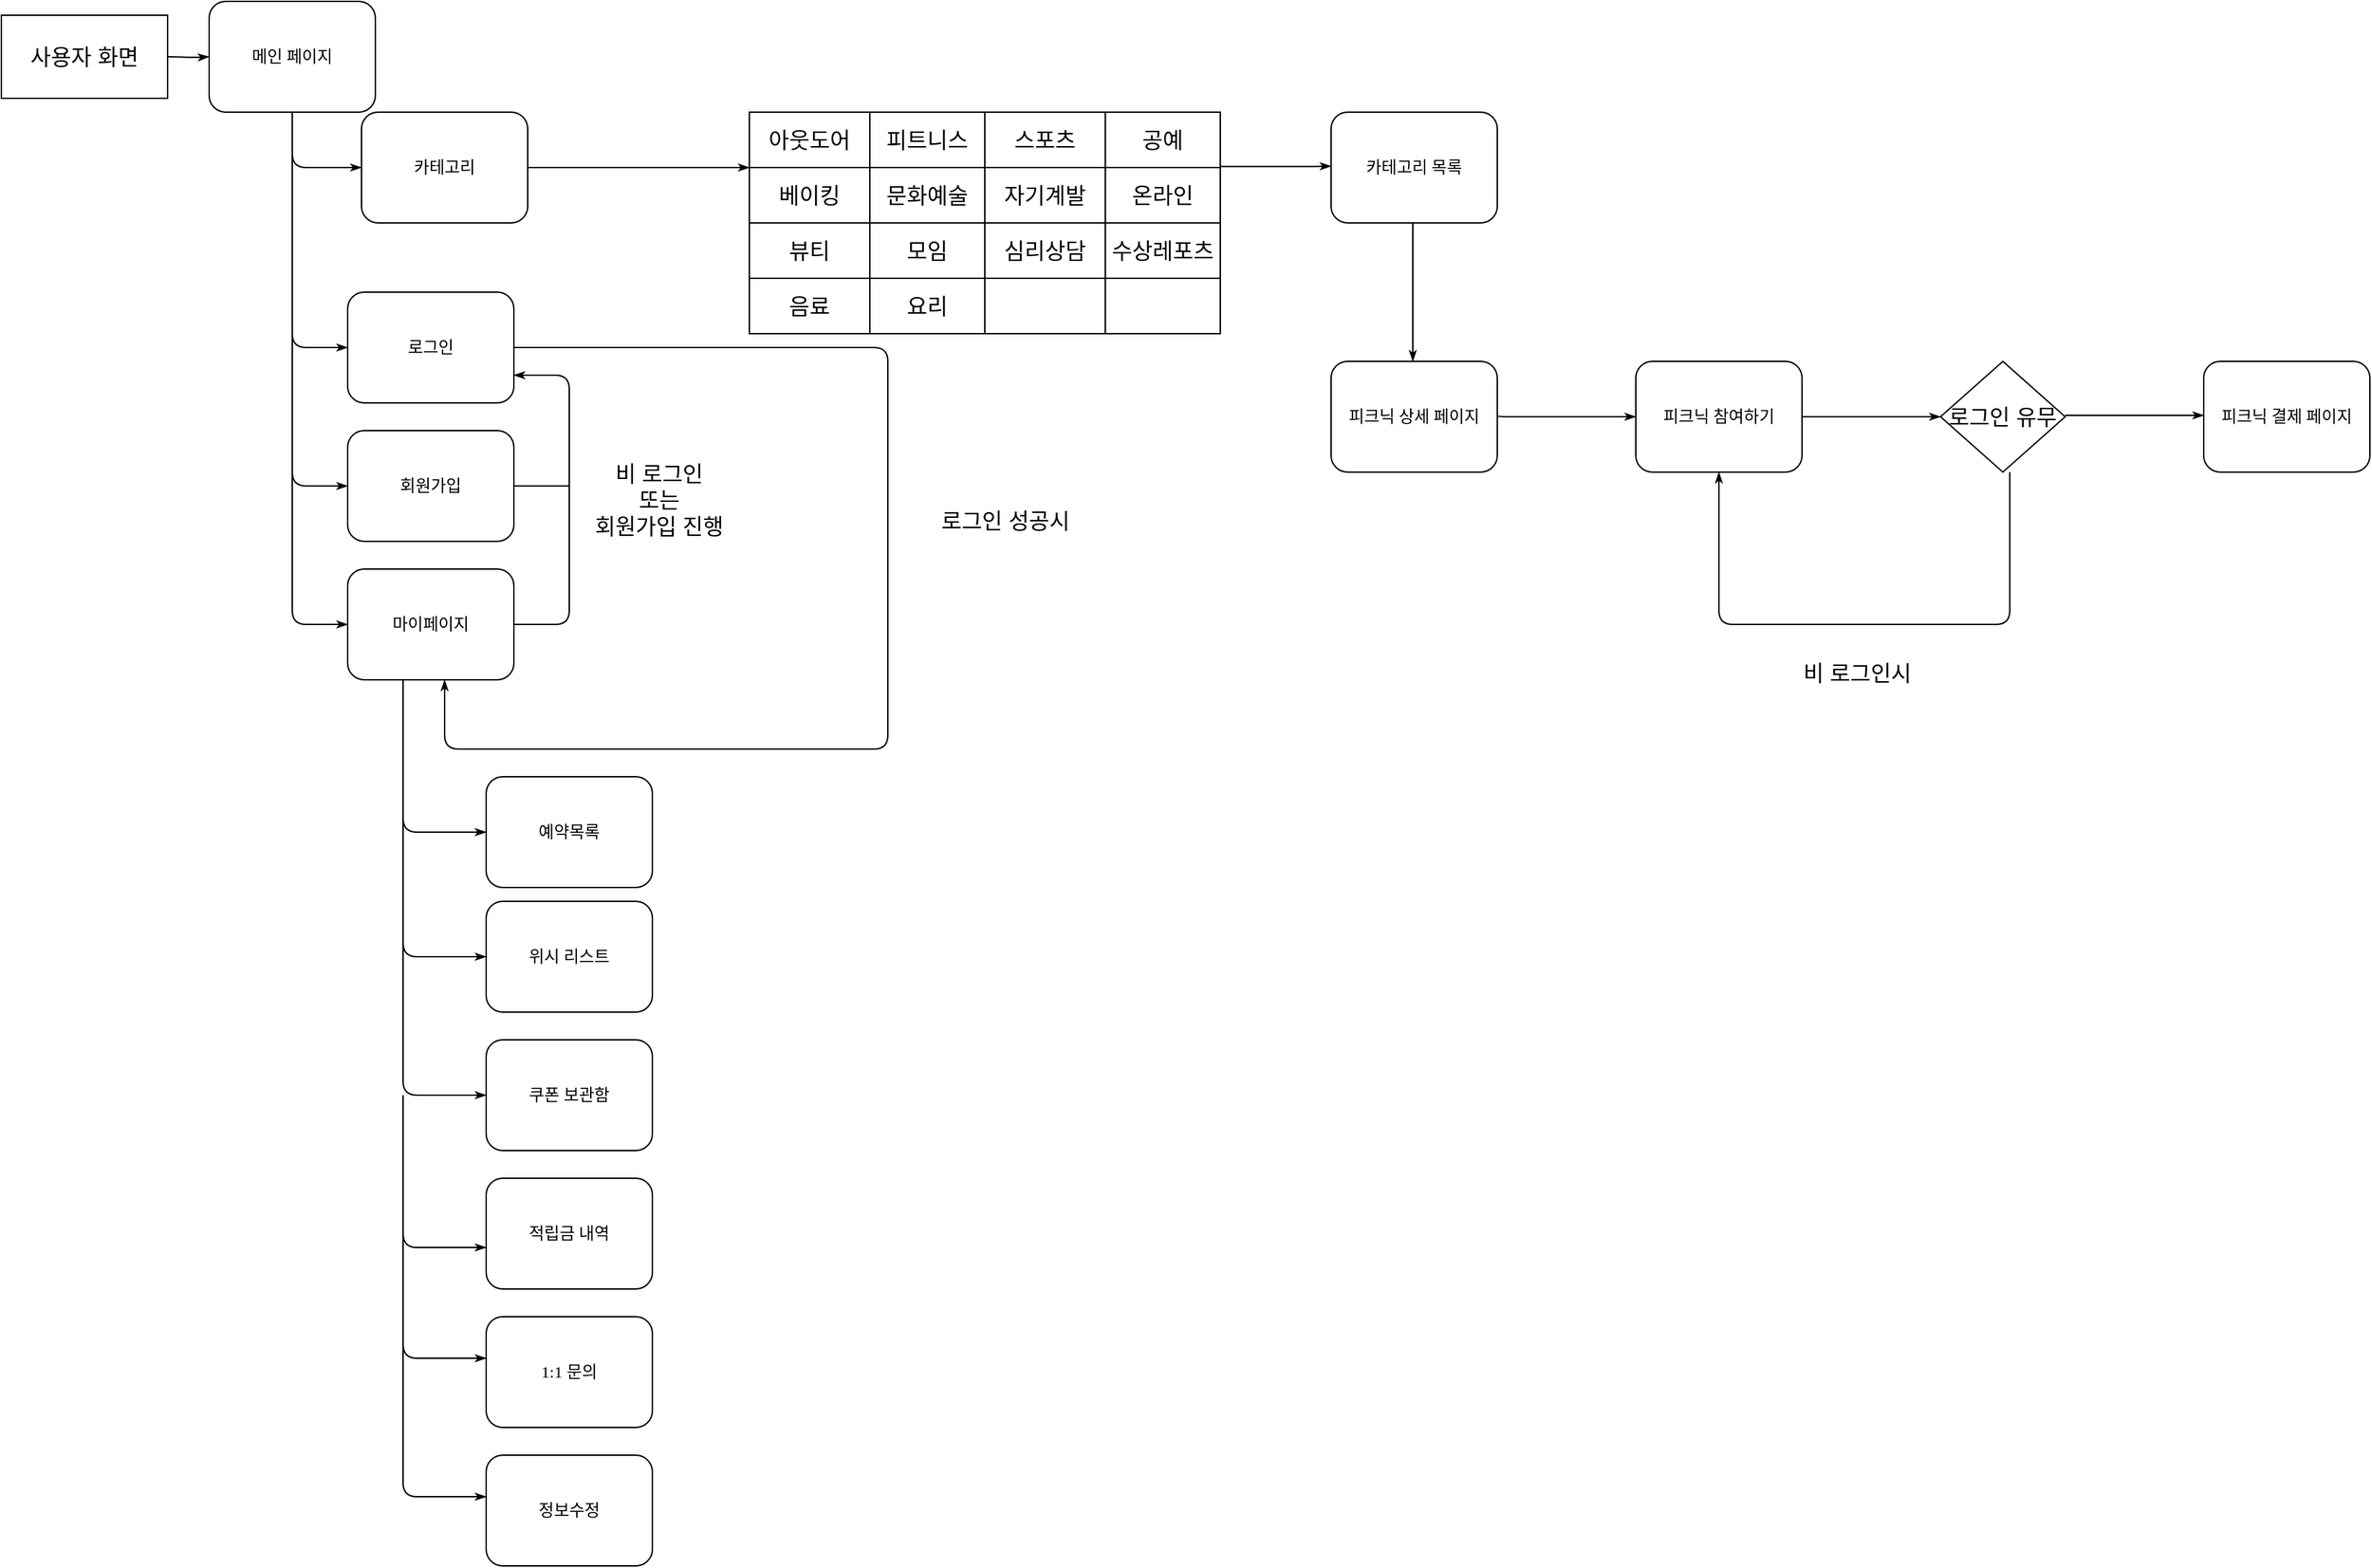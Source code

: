 <mxfile version="20.7.4" type="github">
  <diagram name="Page-1" id="8ce9d11a-91a2-4d17-14d8-a56ed91bf033">
    <mxGraphModel dx="2100" dy="1262" grid="1" gridSize="10" guides="1" tooltips="1" connect="1" arrows="1" fold="1" page="1" pageScale="1" pageWidth="1100" pageHeight="850" background="none" math="0" shadow="0">
      <root>
        <mxCell id="0" />
        <mxCell id="1" parent="0" />
        <mxCell id="17ea667e15c223fc-28" style="edgeStyle=orthogonalEdgeStyle;rounded=1;html=1;labelBackgroundColor=none;startArrow=none;startFill=0;startSize=5;endArrow=classicThin;endFill=1;endSize=5;jettySize=auto;orthogonalLoop=1;strokeWidth=1;fontFamily=Verdana;fontSize=8" parent="1" target="17ea667e15c223fc-2" edge="1">
          <mxGeometry relative="1" as="geometry">
            <mxPoint x="150" y="100.0" as="sourcePoint" />
          </mxGeometry>
        </mxCell>
        <mxCell id="17ea667e15c223fc-29" style="edgeStyle=orthogonalEdgeStyle;rounded=1;html=1;labelBackgroundColor=none;startArrow=none;startFill=0;startSize=5;endArrow=classicThin;endFill=1;endSize=5;jettySize=auto;orthogonalLoop=1;strokeWidth=1;fontFamily=Verdana;fontSize=8;entryX=0;entryY=0.5;entryDx=0;entryDy=0;" parent="1" source="17ea667e15c223fc-2" target="4_AV6_FORpatrc1L-18p-110" edge="1">
          <mxGeometry relative="1" as="geometry">
            <mxPoint x="240" y="230" as="targetPoint" />
            <Array as="points">
              <mxPoint x="240" y="180" />
              <mxPoint x="280" y="180" />
            </Array>
          </mxGeometry>
        </mxCell>
        <mxCell id="17ea667e15c223fc-2" value="메인 페이지" style="rounded=1;whiteSpace=wrap;html=1;shadow=0;labelBackgroundColor=none;strokeWidth=1;fontFamily=Verdana;fontSize=12;align=center;" parent="1" vertex="1">
          <mxGeometry x="180" y="60" width="120" height="80" as="geometry" />
        </mxCell>
        <mxCell id="4_AV6_FORpatrc1L-18p-1" value="사용자 화면" style="rounded=0;whiteSpace=wrap;html=1;fontSize=16;" vertex="1" parent="1">
          <mxGeometry x="30" y="70" width="120" height="60" as="geometry" />
        </mxCell>
        <mxCell id="4_AV6_FORpatrc1L-18p-110" value="카테고리" style="rounded=1;whiteSpace=wrap;html=1;shadow=0;labelBackgroundColor=none;strokeWidth=1;fontFamily=Verdana;fontSize=12;align=center;" vertex="1" parent="1">
          <mxGeometry x="290" y="140" width="120" height="80" as="geometry" />
        </mxCell>
        <mxCell id="4_AV6_FORpatrc1L-18p-113" style="edgeStyle=orthogonalEdgeStyle;rounded=1;html=1;labelBackgroundColor=none;startArrow=none;startFill=0;startSize=5;endArrow=classicThin;endFill=1;endSize=5;jettySize=auto;orthogonalLoop=1;strokeWidth=1;fontFamily=Verdana;fontSize=8;entryX=0;entryY=0.5;entryDx=0;entryDy=0;" edge="1" parent="1">
          <mxGeometry relative="1" as="geometry">
            <mxPoint x="240" y="170" as="sourcePoint" />
            <mxPoint x="280" y="310" as="targetPoint" />
            <Array as="points">
              <mxPoint x="240" y="310" />
            </Array>
          </mxGeometry>
        </mxCell>
        <mxCell id="4_AV6_FORpatrc1L-18p-114" value="로그인" style="rounded=1;whiteSpace=wrap;html=1;shadow=0;labelBackgroundColor=none;strokeWidth=1;fontFamily=Verdana;fontSize=12;align=center;" vertex="1" parent="1">
          <mxGeometry x="280" y="270" width="120" height="80" as="geometry" />
        </mxCell>
        <mxCell id="4_AV6_FORpatrc1L-18p-115" style="edgeStyle=orthogonalEdgeStyle;rounded=1;html=1;labelBackgroundColor=none;startArrow=none;startFill=0;startSize=5;endArrow=classicThin;endFill=1;endSize=5;jettySize=auto;orthogonalLoop=1;strokeWidth=1;fontFamily=Verdana;fontSize=8;entryX=0;entryY=0.5;entryDx=0;entryDy=0;" edge="1" parent="1">
          <mxGeometry relative="1" as="geometry">
            <mxPoint x="240" y="300" as="sourcePoint" />
            <mxPoint x="280" y="410" as="targetPoint" />
            <Array as="points">
              <mxPoint x="240" y="410" />
            </Array>
          </mxGeometry>
        </mxCell>
        <mxCell id="4_AV6_FORpatrc1L-18p-116" value="회원가입" style="rounded=1;whiteSpace=wrap;html=1;shadow=0;labelBackgroundColor=none;strokeWidth=1;fontFamily=Verdana;fontSize=12;align=center;" vertex="1" parent="1">
          <mxGeometry x="280" y="370" width="120" height="80" as="geometry" />
        </mxCell>
        <mxCell id="4_AV6_FORpatrc1L-18p-117" style="edgeStyle=orthogonalEdgeStyle;rounded=1;html=1;labelBackgroundColor=none;startArrow=none;startFill=0;startSize=5;endArrow=classicThin;endFill=1;endSize=5;jettySize=auto;orthogonalLoop=1;strokeWidth=1;fontFamily=Verdana;fontSize=8;entryX=0;entryY=0.5;entryDx=0;entryDy=0;" edge="1" parent="1">
          <mxGeometry x="0.467" y="-50" relative="1" as="geometry">
            <mxPoint x="240" y="400" as="sourcePoint" />
            <mxPoint x="280" y="510" as="targetPoint" />
            <Array as="points">
              <mxPoint x="240" y="510" />
            </Array>
            <mxPoint x="-1" as="offset" />
          </mxGeometry>
        </mxCell>
        <mxCell id="4_AV6_FORpatrc1L-18p-118" value="마이페이지" style="rounded=1;whiteSpace=wrap;html=1;shadow=0;labelBackgroundColor=none;strokeWidth=1;fontFamily=Verdana;fontSize=12;align=center;" vertex="1" parent="1">
          <mxGeometry x="280" y="470" width="120" height="80" as="geometry" />
        </mxCell>
        <mxCell id="4_AV6_FORpatrc1L-18p-120" style="edgeStyle=orthogonalEdgeStyle;rounded=1;html=1;labelBackgroundColor=none;startArrow=none;startFill=0;startSize=5;endArrow=classicThin;endFill=1;endSize=5;jettySize=auto;orthogonalLoop=1;strokeWidth=1;fontFamily=Verdana;fontSize=8;exitX=1;exitY=0.5;exitDx=0;exitDy=0;entryX=1;entryY=0.75;entryDx=0;entryDy=0;" edge="1" parent="1" source="4_AV6_FORpatrc1L-18p-118" target="4_AV6_FORpatrc1L-18p-114">
          <mxGeometry x="0.467" y="-50" relative="1" as="geometry">
            <mxPoint x="500" y="450" as="sourcePoint" />
            <mxPoint x="440" y="310" as="targetPoint" />
            <Array as="points">
              <mxPoint x="440" y="510" />
              <mxPoint x="440" y="330" />
            </Array>
            <mxPoint x="-1" as="offset" />
          </mxGeometry>
        </mxCell>
        <mxCell id="4_AV6_FORpatrc1L-18p-121" value="비 로그인&lt;br&gt;또는&lt;br&gt;회원가입 진행" style="text;strokeColor=none;fillColor=none;html=1;align=center;verticalAlign=middle;whiteSpace=wrap;rounded=0;fontSize=16;" vertex="1" parent="1">
          <mxGeometry x="450" y="370" width="110" height="100" as="geometry" />
        </mxCell>
        <mxCell id="4_AV6_FORpatrc1L-18p-123" style="edgeStyle=orthogonalEdgeStyle;rounded=1;html=1;labelBackgroundColor=none;startArrow=none;startFill=0;startSize=5;endArrow=classicThin;endFill=1;endSize=5;jettySize=auto;orthogonalLoop=1;strokeWidth=1;fontFamily=Verdana;fontSize=8;exitX=1;exitY=0.5;exitDx=0;exitDy=0;" edge="1" parent="1" source="4_AV6_FORpatrc1L-18p-114">
          <mxGeometry x="1" y="163" relative="1" as="geometry">
            <mxPoint x="470" y="210" as="sourcePoint" />
            <mxPoint x="350" y="550" as="targetPoint" />
            <Array as="points">
              <mxPoint x="670" y="310" />
              <mxPoint x="670" y="600" />
              <mxPoint x="350" y="600" />
              <mxPoint x="350" y="550" />
            </Array>
            <mxPoint x="160" y="133" as="offset" />
          </mxGeometry>
        </mxCell>
        <mxCell id="4_AV6_FORpatrc1L-18p-124" value="로그인 성공시" style="text;strokeColor=none;fillColor=none;html=1;align=center;verticalAlign=middle;whiteSpace=wrap;rounded=0;fontSize=16;" vertex="1" parent="1">
          <mxGeometry x="700" y="420" width="110" height="30" as="geometry" />
        </mxCell>
        <mxCell id="4_AV6_FORpatrc1L-18p-126" value="" style="endArrow=none;html=1;rounded=0;fontSize=12;startSize=14;endSize=14;sourcePerimeterSpacing=8;targetPerimeterSpacing=8;curved=1;" edge="1" parent="1">
          <mxGeometry width="50" height="50" relative="1" as="geometry">
            <mxPoint x="440" y="410" as="sourcePoint" />
            <mxPoint x="400" y="410" as="targetPoint" />
          </mxGeometry>
        </mxCell>
        <mxCell id="4_AV6_FORpatrc1L-18p-129" style="edgeStyle=orthogonalEdgeStyle;rounded=1;html=1;labelBackgroundColor=none;startArrow=none;startFill=0;startSize=5;endArrow=classicThin;endFill=1;endSize=5;jettySize=auto;orthogonalLoop=1;strokeWidth=1;fontFamily=Verdana;fontSize=8;exitX=1;exitY=0.5;exitDx=0;exitDy=0;entryX=0;entryY=0.5;entryDx=0;entryDy=0;" edge="1" parent="1" source="4_AV6_FORpatrc1L-18p-110">
          <mxGeometry x="1" y="163" relative="1" as="geometry">
            <mxPoint x="410" y="320" as="sourcePoint" />
            <mxPoint x="570" y="180" as="targetPoint" />
            <Array as="points" />
            <mxPoint x="160" y="133" as="offset" />
          </mxGeometry>
        </mxCell>
        <mxCell id="4_AV6_FORpatrc1L-18p-145" value="" style="shape=table;html=1;whiteSpace=wrap;startSize=0;container=1;collapsible=0;childLayout=tableLayout;fontSize=16;" vertex="1" parent="1">
          <mxGeometry x="570" y="140" width="340" height="160" as="geometry" />
        </mxCell>
        <mxCell id="4_AV6_FORpatrc1L-18p-146" value="" style="shape=tableRow;horizontal=0;startSize=0;swimlaneHead=0;swimlaneBody=0;top=0;left=0;bottom=0;right=0;collapsible=0;dropTarget=0;fillColor=none;points=[[0,0.5],[1,0.5]];portConstraint=eastwest;fontSize=16;" vertex="1" parent="4_AV6_FORpatrc1L-18p-145">
          <mxGeometry width="340" height="40" as="geometry" />
        </mxCell>
        <mxCell id="4_AV6_FORpatrc1L-18p-158" value="아웃도어" style="shape=partialRectangle;html=1;whiteSpace=wrap;connectable=0;fillColor=none;top=0;left=0;bottom=0;right=0;overflow=hidden;fontSize=16;" vertex="1" parent="4_AV6_FORpatrc1L-18p-146">
          <mxGeometry width="87" height="40" as="geometry">
            <mxRectangle width="87" height="40" as="alternateBounds" />
          </mxGeometry>
        </mxCell>
        <mxCell id="4_AV6_FORpatrc1L-18p-147" value="피트니스" style="shape=partialRectangle;html=1;whiteSpace=wrap;connectable=0;fillColor=none;top=0;left=0;bottom=0;right=0;overflow=hidden;fontSize=16;" vertex="1" parent="4_AV6_FORpatrc1L-18p-146">
          <mxGeometry x="87" width="83" height="40" as="geometry">
            <mxRectangle width="83" height="40" as="alternateBounds" />
          </mxGeometry>
        </mxCell>
        <mxCell id="4_AV6_FORpatrc1L-18p-148" value="스포츠" style="shape=partialRectangle;html=1;whiteSpace=wrap;connectable=0;fillColor=none;top=0;left=0;bottom=0;right=0;overflow=hidden;fontSize=16;" vertex="1" parent="4_AV6_FORpatrc1L-18p-146">
          <mxGeometry x="170" width="87" height="40" as="geometry">
            <mxRectangle width="87" height="40" as="alternateBounds" />
          </mxGeometry>
        </mxCell>
        <mxCell id="4_AV6_FORpatrc1L-18p-149" value="공예" style="shape=partialRectangle;html=1;whiteSpace=wrap;connectable=0;fillColor=none;top=0;left=0;bottom=0;right=0;overflow=hidden;fontSize=16;" vertex="1" parent="4_AV6_FORpatrc1L-18p-146">
          <mxGeometry x="257" width="83" height="40" as="geometry">
            <mxRectangle width="83" height="40" as="alternateBounds" />
          </mxGeometry>
        </mxCell>
        <mxCell id="4_AV6_FORpatrc1L-18p-150" value="" style="shape=tableRow;horizontal=0;startSize=0;swimlaneHead=0;swimlaneBody=0;top=0;left=0;bottom=0;right=0;collapsible=0;dropTarget=0;fillColor=none;points=[[0,0.5],[1,0.5]];portConstraint=eastwest;fontSize=16;" vertex="1" parent="4_AV6_FORpatrc1L-18p-145">
          <mxGeometry y="40" width="340" height="40" as="geometry" />
        </mxCell>
        <mxCell id="4_AV6_FORpatrc1L-18p-159" value="베이킹" style="shape=partialRectangle;html=1;whiteSpace=wrap;connectable=0;fillColor=none;top=0;left=0;bottom=0;right=0;overflow=hidden;fontSize=16;" vertex="1" parent="4_AV6_FORpatrc1L-18p-150">
          <mxGeometry width="87" height="40" as="geometry">
            <mxRectangle width="87" height="40" as="alternateBounds" />
          </mxGeometry>
        </mxCell>
        <mxCell id="4_AV6_FORpatrc1L-18p-151" value="문화예술" style="shape=partialRectangle;html=1;whiteSpace=wrap;connectable=0;fillColor=none;top=0;left=0;bottom=0;right=0;overflow=hidden;fontSize=16;" vertex="1" parent="4_AV6_FORpatrc1L-18p-150">
          <mxGeometry x="87" width="83" height="40" as="geometry">
            <mxRectangle width="83" height="40" as="alternateBounds" />
          </mxGeometry>
        </mxCell>
        <mxCell id="4_AV6_FORpatrc1L-18p-152" value="자기계발" style="shape=partialRectangle;html=1;whiteSpace=wrap;connectable=0;fillColor=none;top=0;left=0;bottom=0;right=0;overflow=hidden;fontSize=16;" vertex="1" parent="4_AV6_FORpatrc1L-18p-150">
          <mxGeometry x="170" width="87" height="40" as="geometry">
            <mxRectangle width="87" height="40" as="alternateBounds" />
          </mxGeometry>
        </mxCell>
        <mxCell id="4_AV6_FORpatrc1L-18p-153" value="온라인" style="shape=partialRectangle;html=1;whiteSpace=wrap;connectable=0;fillColor=none;top=0;left=0;bottom=0;right=0;overflow=hidden;fontSize=16;" vertex="1" parent="4_AV6_FORpatrc1L-18p-150">
          <mxGeometry x="257" width="83" height="40" as="geometry">
            <mxRectangle width="83" height="40" as="alternateBounds" />
          </mxGeometry>
        </mxCell>
        <mxCell id="4_AV6_FORpatrc1L-18p-161" style="shape=tableRow;horizontal=0;startSize=0;swimlaneHead=0;swimlaneBody=0;top=0;left=0;bottom=0;right=0;collapsible=0;dropTarget=0;fillColor=none;points=[[0,0.5],[1,0.5]];portConstraint=eastwest;fontSize=16;" vertex="1" parent="4_AV6_FORpatrc1L-18p-145">
          <mxGeometry y="80" width="340" height="40" as="geometry" />
        </mxCell>
        <mxCell id="4_AV6_FORpatrc1L-18p-162" value="뷰티" style="shape=partialRectangle;html=1;whiteSpace=wrap;connectable=0;fillColor=none;top=0;left=0;bottom=0;right=0;overflow=hidden;fontSize=16;" vertex="1" parent="4_AV6_FORpatrc1L-18p-161">
          <mxGeometry width="87" height="40" as="geometry">
            <mxRectangle width="87" height="40" as="alternateBounds" />
          </mxGeometry>
        </mxCell>
        <mxCell id="4_AV6_FORpatrc1L-18p-163" value="모임" style="shape=partialRectangle;html=1;whiteSpace=wrap;connectable=0;fillColor=none;top=0;left=0;bottom=0;right=0;overflow=hidden;fontSize=16;" vertex="1" parent="4_AV6_FORpatrc1L-18p-161">
          <mxGeometry x="87" width="83" height="40" as="geometry">
            <mxRectangle width="83" height="40" as="alternateBounds" />
          </mxGeometry>
        </mxCell>
        <mxCell id="4_AV6_FORpatrc1L-18p-164" value="심리상담" style="shape=partialRectangle;html=1;whiteSpace=wrap;connectable=0;fillColor=none;top=0;left=0;bottom=0;right=0;overflow=hidden;fontSize=16;" vertex="1" parent="4_AV6_FORpatrc1L-18p-161">
          <mxGeometry x="170" width="87" height="40" as="geometry">
            <mxRectangle width="87" height="40" as="alternateBounds" />
          </mxGeometry>
        </mxCell>
        <mxCell id="4_AV6_FORpatrc1L-18p-165" value="수상레포츠" style="shape=partialRectangle;html=1;whiteSpace=wrap;connectable=0;fillColor=none;top=0;left=0;bottom=0;right=0;overflow=hidden;fontSize=16;" vertex="1" parent="4_AV6_FORpatrc1L-18p-161">
          <mxGeometry x="257" width="83" height="40" as="geometry">
            <mxRectangle width="83" height="40" as="alternateBounds" />
          </mxGeometry>
        </mxCell>
        <mxCell id="4_AV6_FORpatrc1L-18p-154" value="" style="shape=tableRow;horizontal=0;startSize=0;swimlaneHead=0;swimlaneBody=0;top=0;left=0;bottom=0;right=0;collapsible=0;dropTarget=0;fillColor=none;points=[[0,0.5],[1,0.5]];portConstraint=eastwest;fontSize=16;" vertex="1" parent="4_AV6_FORpatrc1L-18p-145">
          <mxGeometry y="120" width="340" height="40" as="geometry" />
        </mxCell>
        <mxCell id="4_AV6_FORpatrc1L-18p-160" value="" style="shape=partialRectangle;html=1;whiteSpace=wrap;connectable=0;fillColor=none;top=0;left=0;bottom=0;right=0;overflow=hidden;fontSize=16;" vertex="1" parent="4_AV6_FORpatrc1L-18p-154">
          <mxGeometry width="87" height="40" as="geometry">
            <mxRectangle width="87" height="40" as="alternateBounds" />
          </mxGeometry>
        </mxCell>
        <mxCell id="4_AV6_FORpatrc1L-18p-155" value="요리" style="shape=partialRectangle;html=1;whiteSpace=wrap;connectable=0;fillColor=none;top=0;left=0;bottom=0;right=0;overflow=hidden;fontSize=16;" vertex="1" parent="4_AV6_FORpatrc1L-18p-154">
          <mxGeometry x="87" width="83" height="40" as="geometry">
            <mxRectangle width="83" height="40" as="alternateBounds" />
          </mxGeometry>
        </mxCell>
        <mxCell id="4_AV6_FORpatrc1L-18p-156" value="" style="shape=partialRectangle;html=1;whiteSpace=wrap;connectable=0;fillColor=none;top=0;left=0;bottom=0;right=0;overflow=hidden;fontSize=16;" vertex="1" parent="4_AV6_FORpatrc1L-18p-154">
          <mxGeometry x="170" width="87" height="40" as="geometry">
            <mxRectangle width="87" height="40" as="alternateBounds" />
          </mxGeometry>
        </mxCell>
        <mxCell id="4_AV6_FORpatrc1L-18p-157" value="" style="shape=partialRectangle;html=1;whiteSpace=wrap;connectable=0;fillColor=none;top=0;left=0;bottom=0;right=0;overflow=hidden;pointerEvents=1;fontSize=16;" vertex="1" parent="4_AV6_FORpatrc1L-18p-154">
          <mxGeometry x="257" width="83" height="40" as="geometry">
            <mxRectangle width="83" height="40" as="alternateBounds" />
          </mxGeometry>
        </mxCell>
        <mxCell id="4_AV6_FORpatrc1L-18p-166" value="음료" style="shape=partialRectangle;html=1;whiteSpace=wrap;connectable=0;fillColor=none;top=0;left=0;bottom=0;right=0;overflow=hidden;fontSize=16;" vertex="1" parent="1">
          <mxGeometry x="570" y="260" width="87" height="40" as="geometry">
            <mxRectangle width="87" height="40" as="alternateBounds" />
          </mxGeometry>
        </mxCell>
        <mxCell id="4_AV6_FORpatrc1L-18p-167" style="edgeStyle=orthogonalEdgeStyle;rounded=1;html=1;labelBackgroundColor=none;startArrow=none;startFill=0;startSize=5;endArrow=classicThin;endFill=1;endSize=5;jettySize=auto;orthogonalLoop=1;strokeWidth=1;fontFamily=Verdana;fontSize=8;exitX=1;exitY=0.5;exitDx=0;exitDy=0;" edge="1" parent="1">
          <mxGeometry x="1" y="163" relative="1" as="geometry">
            <mxPoint x="910" y="179.29" as="sourcePoint" />
            <mxPoint x="990" y="179" as="targetPoint" />
            <Array as="points">
              <mxPoint x="970" y="179" />
              <mxPoint x="970" y="179" />
            </Array>
            <mxPoint x="160" y="133" as="offset" />
          </mxGeometry>
        </mxCell>
        <mxCell id="4_AV6_FORpatrc1L-18p-168" value="카테고리 목록" style="rounded=1;whiteSpace=wrap;html=1;shadow=0;labelBackgroundColor=none;strokeWidth=1;fontFamily=Verdana;fontSize=12;align=center;" vertex="1" parent="1">
          <mxGeometry x="990" y="140" width="120" height="80" as="geometry" />
        </mxCell>
        <mxCell id="4_AV6_FORpatrc1L-18p-171" style="edgeStyle=orthogonalEdgeStyle;rounded=1;html=1;labelBackgroundColor=none;startArrow=none;startFill=0;startSize=5;endArrow=classicThin;endFill=1;endSize=5;jettySize=auto;orthogonalLoop=1;strokeWidth=1;fontFamily=Verdana;fontSize=8;exitX=1;exitY=0.5;exitDx=0;exitDy=0;" edge="1" parent="1">
          <mxGeometry x="1" y="163" relative="1" as="geometry">
            <mxPoint x="1049" y="220.0" as="sourcePoint" />
            <mxPoint x="1049" y="320" as="targetPoint" />
            <Array as="points">
              <mxPoint x="1049" y="260" />
              <mxPoint x="1049" y="260" />
            </Array>
            <mxPoint x="160" y="133" as="offset" />
          </mxGeometry>
        </mxCell>
        <mxCell id="4_AV6_FORpatrc1L-18p-172" value="피크닉 상세 페이지" style="rounded=1;whiteSpace=wrap;html=1;shadow=0;labelBackgroundColor=none;strokeWidth=1;fontFamily=Verdana;fontSize=12;align=center;" vertex="1" parent="1">
          <mxGeometry x="990" y="320" width="120" height="80" as="geometry" />
        </mxCell>
        <mxCell id="4_AV6_FORpatrc1L-18p-173" style="edgeStyle=orthogonalEdgeStyle;rounded=1;html=1;labelBackgroundColor=none;startArrow=none;startFill=0;startSize=5;endArrow=classicThin;endFill=1;endSize=5;jettySize=auto;orthogonalLoop=1;strokeWidth=1;fontFamily=Verdana;fontSize=8;exitX=1;exitY=0.5;exitDx=0;exitDy=0;" edge="1" parent="1">
          <mxGeometry x="1" y="163" relative="1" as="geometry">
            <mxPoint x="1110" y="359" as="sourcePoint" />
            <mxPoint x="1210" y="360" as="targetPoint" />
            <Array as="points">
              <mxPoint x="1210" y="360" />
              <mxPoint x="1210" y="360" />
            </Array>
            <mxPoint x="160" y="133" as="offset" />
          </mxGeometry>
        </mxCell>
        <mxCell id="4_AV6_FORpatrc1L-18p-174" value="피크닉 참여하기" style="rounded=1;whiteSpace=wrap;html=1;shadow=0;labelBackgroundColor=none;strokeWidth=1;fontFamily=Verdana;fontSize=12;align=center;" vertex="1" parent="1">
          <mxGeometry x="1210" y="320" width="120" height="80" as="geometry" />
        </mxCell>
        <mxCell id="4_AV6_FORpatrc1L-18p-175" value="로그인 유무" style="rhombus;whiteSpace=wrap;html=1;fontSize=16;" vertex="1" parent="1">
          <mxGeometry x="1430" y="320" width="90" height="80" as="geometry" />
        </mxCell>
        <mxCell id="4_AV6_FORpatrc1L-18p-176" style="edgeStyle=orthogonalEdgeStyle;rounded=1;html=1;labelBackgroundColor=none;startArrow=none;startFill=0;startSize=5;endArrow=classicThin;endFill=1;endSize=5;jettySize=auto;orthogonalLoop=1;strokeWidth=1;fontFamily=Verdana;fontSize=8;entryX=0;entryY=0.5;entryDx=0;entryDy=0;" edge="1" parent="1" target="4_AV6_FORpatrc1L-18p-175">
          <mxGeometry x="1" y="163" relative="1" as="geometry">
            <mxPoint x="1330" y="360" as="sourcePoint" />
            <mxPoint x="1430" y="351" as="targetPoint" />
            <Array as="points">
              <mxPoint x="1330" y="360" />
            </Array>
            <mxPoint x="160" y="133" as="offset" />
          </mxGeometry>
        </mxCell>
        <mxCell id="4_AV6_FORpatrc1L-18p-179" style="edgeStyle=orthogonalEdgeStyle;rounded=1;html=1;labelBackgroundColor=none;startArrow=none;startFill=0;startSize=5;endArrow=classicThin;endFill=1;endSize=5;jettySize=auto;orthogonalLoop=1;strokeWidth=1;fontFamily=Verdana;fontSize=8;exitX=1;exitY=0.5;exitDx=0;exitDy=0;entryX=0.5;entryY=1;entryDx=0;entryDy=0;" edge="1" parent="1" target="4_AV6_FORpatrc1L-18p-174">
          <mxGeometry x="1" y="163" relative="1" as="geometry">
            <mxPoint x="1480" y="400" as="sourcePoint" />
            <mxPoint x="1300" y="481" as="targetPoint" />
            <Array as="points">
              <mxPoint x="1480" y="510" />
              <mxPoint x="1270" y="510" />
            </Array>
            <mxPoint x="160" y="133" as="offset" />
          </mxGeometry>
        </mxCell>
        <mxCell id="4_AV6_FORpatrc1L-18p-180" value="비 로그인시" style="text;strokeColor=none;fillColor=none;html=1;align=center;verticalAlign=middle;whiteSpace=wrap;rounded=0;fontSize=16;" vertex="1" parent="1">
          <mxGeometry x="1310" y="530" width="120" height="30" as="geometry" />
        </mxCell>
        <mxCell id="4_AV6_FORpatrc1L-18p-181" style="edgeStyle=orthogonalEdgeStyle;rounded=1;html=1;labelBackgroundColor=none;startArrow=none;startFill=0;startSize=5;endArrow=classicThin;endFill=1;endSize=5;jettySize=auto;orthogonalLoop=1;strokeWidth=1;fontFamily=Verdana;fontSize=8;entryX=0;entryY=0.5;entryDx=0;entryDy=0;" edge="1" parent="1">
          <mxGeometry x="1" y="163" relative="1" as="geometry">
            <mxPoint x="1520" y="359" as="sourcePoint" />
            <mxPoint x="1620" y="359" as="targetPoint" />
            <Array as="points">
              <mxPoint x="1520" y="359" />
            </Array>
            <mxPoint x="160" y="133" as="offset" />
          </mxGeometry>
        </mxCell>
        <mxCell id="4_AV6_FORpatrc1L-18p-182" style="edgeStyle=orthogonalEdgeStyle;rounded=1;html=1;labelBackgroundColor=none;startArrow=none;startFill=0;startSize=5;endArrow=classicThin;endFill=1;endSize=5;jettySize=auto;orthogonalLoop=1;strokeWidth=1;fontFamily=Verdana;fontSize=8;entryX=0;entryY=0.5;entryDx=0;entryDy=0;" edge="1" parent="1">
          <mxGeometry x="1" y="-314" relative="1" as="geometry">
            <mxPoint x="320" y="550" as="sourcePoint" />
            <mxPoint x="380" y="660" as="targetPoint" />
            <Array as="points">
              <mxPoint x="320" y="550" />
              <mxPoint x="320" y="660" />
            </Array>
            <mxPoint x="50" y="-4" as="offset" />
          </mxGeometry>
        </mxCell>
        <mxCell id="4_AV6_FORpatrc1L-18p-183" value="예약목록" style="rounded=1;whiteSpace=wrap;html=1;shadow=0;labelBackgroundColor=none;strokeWidth=1;fontFamily=Verdana;fontSize=12;align=center;" vertex="1" parent="1">
          <mxGeometry x="380" y="620" width="120" height="80" as="geometry" />
        </mxCell>
        <mxCell id="4_AV6_FORpatrc1L-18p-184" value="위시 리스트" style="rounded=1;whiteSpace=wrap;html=1;shadow=0;labelBackgroundColor=none;strokeWidth=1;fontFamily=Verdana;fontSize=12;align=center;" vertex="1" parent="1">
          <mxGeometry x="380" y="710" width="120" height="80" as="geometry" />
        </mxCell>
        <mxCell id="4_AV6_FORpatrc1L-18p-185" value="쿠폰 보관함" style="rounded=1;whiteSpace=wrap;html=1;shadow=0;labelBackgroundColor=none;strokeWidth=1;fontFamily=Verdana;fontSize=12;align=center;" vertex="1" parent="1">
          <mxGeometry x="380" y="810" width="120" height="80" as="geometry" />
        </mxCell>
        <mxCell id="4_AV6_FORpatrc1L-18p-235" value="1:1 문의" style="rounded=1;whiteSpace=wrap;html=1;shadow=0;labelBackgroundColor=none;strokeWidth=1;fontFamily=Verdana;fontSize=12;align=center;" vertex="1" parent="1">
          <mxGeometry x="380" y="1010" width="120" height="80" as="geometry" />
        </mxCell>
        <mxCell id="4_AV6_FORpatrc1L-18p-236" value="적립금 내역" style="rounded=1;whiteSpace=wrap;html=1;shadow=0;labelBackgroundColor=none;strokeWidth=1;fontFamily=Verdana;fontSize=12;align=center;" vertex="1" parent="1">
          <mxGeometry x="380" y="910" width="120" height="80" as="geometry" />
        </mxCell>
        <mxCell id="4_AV6_FORpatrc1L-18p-237" value="정보수정" style="rounded=1;whiteSpace=wrap;html=1;shadow=0;labelBackgroundColor=none;strokeWidth=1;fontFamily=Verdana;fontSize=12;align=center;" vertex="1" parent="1">
          <mxGeometry x="380" y="1110" width="120" height="80" as="geometry" />
        </mxCell>
        <mxCell id="4_AV6_FORpatrc1L-18p-238" style="edgeStyle=orthogonalEdgeStyle;rounded=1;html=1;labelBackgroundColor=none;startArrow=none;startFill=0;startSize=5;endArrow=classicThin;endFill=1;endSize=5;jettySize=auto;orthogonalLoop=1;strokeWidth=1;fontFamily=Verdana;fontSize=8;entryX=0;entryY=0.5;entryDx=0;entryDy=0;" edge="1" parent="1">
          <mxGeometry x="1" y="-314" relative="1" as="geometry">
            <mxPoint x="320" y="640" as="sourcePoint" />
            <mxPoint x="380" y="750" as="targetPoint" />
            <Array as="points">
              <mxPoint x="320" y="640" />
              <mxPoint x="320" y="750" />
            </Array>
            <mxPoint x="50" y="-4" as="offset" />
          </mxGeometry>
        </mxCell>
        <mxCell id="4_AV6_FORpatrc1L-18p-239" style="edgeStyle=orthogonalEdgeStyle;rounded=1;html=1;labelBackgroundColor=none;startArrow=none;startFill=0;startSize=5;endArrow=classicThin;endFill=1;endSize=5;jettySize=auto;orthogonalLoop=1;strokeWidth=1;fontFamily=Verdana;fontSize=8;entryX=0;entryY=0.5;entryDx=0;entryDy=0;" edge="1" parent="1">
          <mxGeometry x="1" y="-314" relative="1" as="geometry">
            <mxPoint x="320" y="740" as="sourcePoint" />
            <mxPoint x="380" y="850" as="targetPoint" />
            <Array as="points">
              <mxPoint x="320" y="740" />
              <mxPoint x="320" y="850" />
            </Array>
            <mxPoint x="50" y="-4" as="offset" />
          </mxGeometry>
        </mxCell>
        <mxCell id="4_AV6_FORpatrc1L-18p-240" style="edgeStyle=orthogonalEdgeStyle;rounded=1;html=1;labelBackgroundColor=none;startArrow=none;startFill=0;startSize=5;endArrow=classicThin;endFill=1;endSize=5;jettySize=auto;orthogonalLoop=1;strokeWidth=1;fontFamily=Verdana;fontSize=8;entryX=0;entryY=0.5;entryDx=0;entryDy=0;" edge="1" parent="1">
          <mxGeometry x="1" y="-314" relative="1" as="geometry">
            <mxPoint x="320" y="850" as="sourcePoint" />
            <mxPoint x="380" y="960" as="targetPoint" />
            <Array as="points">
              <mxPoint x="320" y="850" />
              <mxPoint x="320" y="960" />
            </Array>
            <mxPoint x="50" y="-4" as="offset" />
          </mxGeometry>
        </mxCell>
        <mxCell id="4_AV6_FORpatrc1L-18p-241" style="edgeStyle=orthogonalEdgeStyle;rounded=1;html=1;labelBackgroundColor=none;startArrow=none;startFill=0;startSize=5;endArrow=classicThin;endFill=1;endSize=5;jettySize=auto;orthogonalLoop=1;strokeWidth=1;fontFamily=Verdana;fontSize=8;entryX=0;entryY=0.5;entryDx=0;entryDy=0;" edge="1" parent="1">
          <mxGeometry x="1" y="-314" relative="1" as="geometry">
            <mxPoint x="320" y="930" as="sourcePoint" />
            <mxPoint x="380" y="1040" as="targetPoint" />
            <Array as="points">
              <mxPoint x="320" y="930" />
              <mxPoint x="320" y="1040" />
            </Array>
            <mxPoint x="50" y="-4" as="offset" />
          </mxGeometry>
        </mxCell>
        <mxCell id="4_AV6_FORpatrc1L-18p-242" style="edgeStyle=orthogonalEdgeStyle;rounded=1;html=1;labelBackgroundColor=none;startArrow=none;startFill=0;startSize=5;endArrow=classicThin;endFill=1;endSize=5;jettySize=auto;orthogonalLoop=1;strokeWidth=1;fontFamily=Verdana;fontSize=8;entryX=0;entryY=0.5;entryDx=0;entryDy=0;" edge="1" parent="1">
          <mxGeometry x="1" y="-314" relative="1" as="geometry">
            <mxPoint x="320" y="1030" as="sourcePoint" />
            <mxPoint x="380" y="1140" as="targetPoint" />
            <Array as="points">
              <mxPoint x="320" y="1030" />
              <mxPoint x="320" y="1140" />
            </Array>
            <mxPoint x="50" y="-4" as="offset" />
          </mxGeometry>
        </mxCell>
        <mxCell id="4_AV6_FORpatrc1L-18p-243" value="피크닉 결제 페이지" style="rounded=1;whiteSpace=wrap;html=1;shadow=0;labelBackgroundColor=none;strokeWidth=1;fontFamily=Verdana;fontSize=12;align=center;" vertex="1" parent="1">
          <mxGeometry x="1620" y="320" width="120" height="80" as="geometry" />
        </mxCell>
      </root>
    </mxGraphModel>
  </diagram>
</mxfile>
